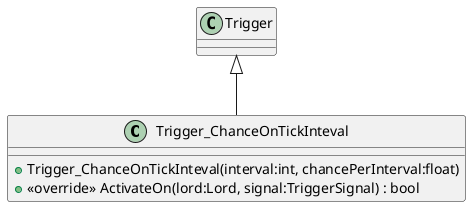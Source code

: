 @startuml
class Trigger_ChanceOnTickInteval {
    + Trigger_ChanceOnTickInteval(interval:int, chancePerInterval:float)
    + <<override>> ActivateOn(lord:Lord, signal:TriggerSignal) : bool
}
Trigger <|-- Trigger_ChanceOnTickInteval
@enduml
